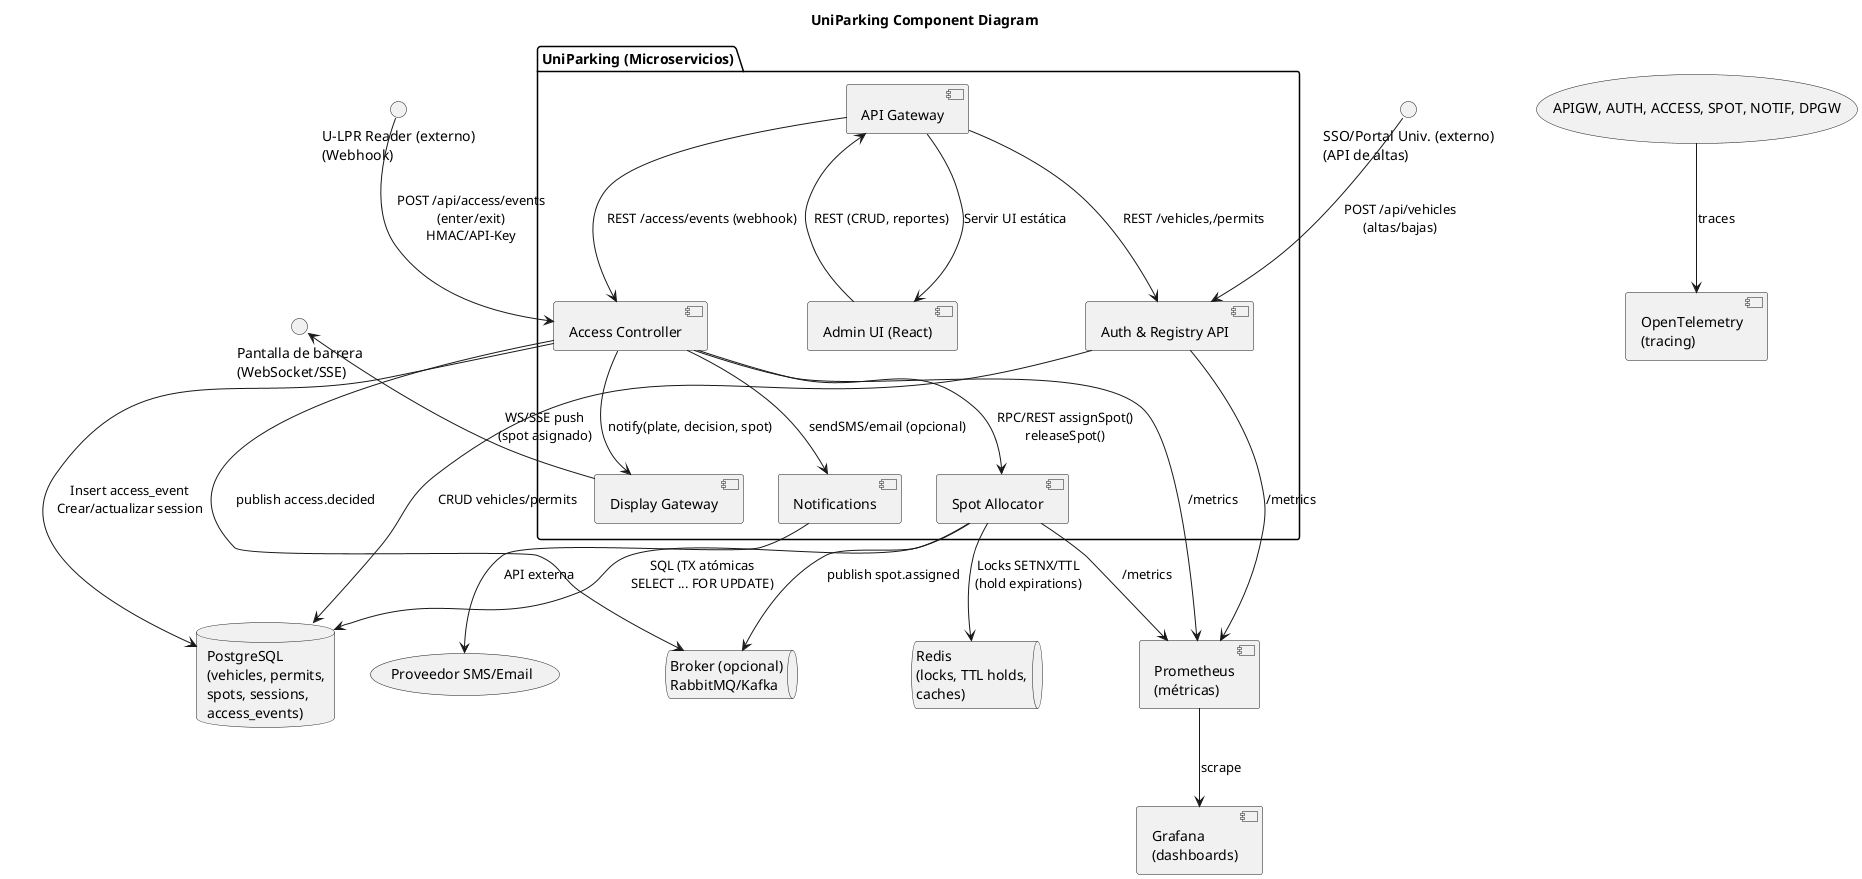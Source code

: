 @startuml
title UniParking Component Diagram

interface "U-LPR Reader (externo)\n(Webhook)" as ULPR
interface "SSO/Portal Univ. (externo)\n(API de altas)" as PORTAL
interface "Pantalla de barrera\n(WebSocket/SSE)" as DISPLAY

package "UniParking (Microservicios)" {
  [API Gateway] as APIGW
  [Auth & Registry API] as AUTH
  [Access Controller] as ACCESS
  [Spot Allocator] as SPOT
  [Notifications] as NOTIF
  [Display Gateway] as DPGW
  [Admin UI (React)] as ADMIN
}

database "PostgreSQL\n(vehicles, permits,\nspots, sessions,\naccess_events)" as PG
queue "Redis\n(locks, TTL holds,\ncaches)" as REDIS
component "Prometheus\n(métricas)" as PROM
component "Grafana\n(dashboards)" as GRAF
component "OpenTelemetry\n(tracing)" as OTEL
queue "Broker (opcional)\nRabbitMQ/Kafka" as MQ

' Relaciones externas
ULPR --> ACCESS : POST /api/access/events\n(enter/exit)\nHMAC/API-Key
PORTAL --> AUTH : POST /api/vehicles\n(altas/bajas)
DISPLAY <-- DPGW : WS/SSE push\n(spot asignado)

' Flujos internos
APIGW --> AUTH : REST /vehicles,/permits
APIGW --> ACCESS : REST /access/events (webhook)
APIGW --> ADMIN : Servir UI estática

ACCESS --> SPOT : RPC/REST assignSpot()\nreleaseSpot()
SPOT --> PG : SQL (TX atómicas\nSELECT ... FOR UPDATE)
ACCESS --> PG : Insert access_event\nCrear/actualizar session
ACCESS --> DPGW : notify(plate, decision, spot)

AUTH --> PG : CRUD vehicles/permits
SPOT --> REDIS : Locks SETNX/TTL\n(hold expirations)

ACCESS --> NOTIF : sendSMS/email (opcional)
NOTIF --> (Proveedor SMS/Email) : API externa

' Observabilidad
ACCESS --> PROM : /metrics
SPOT --> PROM : /metrics
AUTH --> PROM : /metrics
PROM --> GRAF : scrape
(APIGW, AUTH, ACCESS, SPOT, NOTIF, DPGW) --> OTEL : traces

' Mensajería opcional
ACCESS --> MQ : publish access.decided
SPOT --> MQ : publish spot.assigned

' Admin UI
ADMIN --> APIGW : REST (CRUD, reportes)

@enduml

